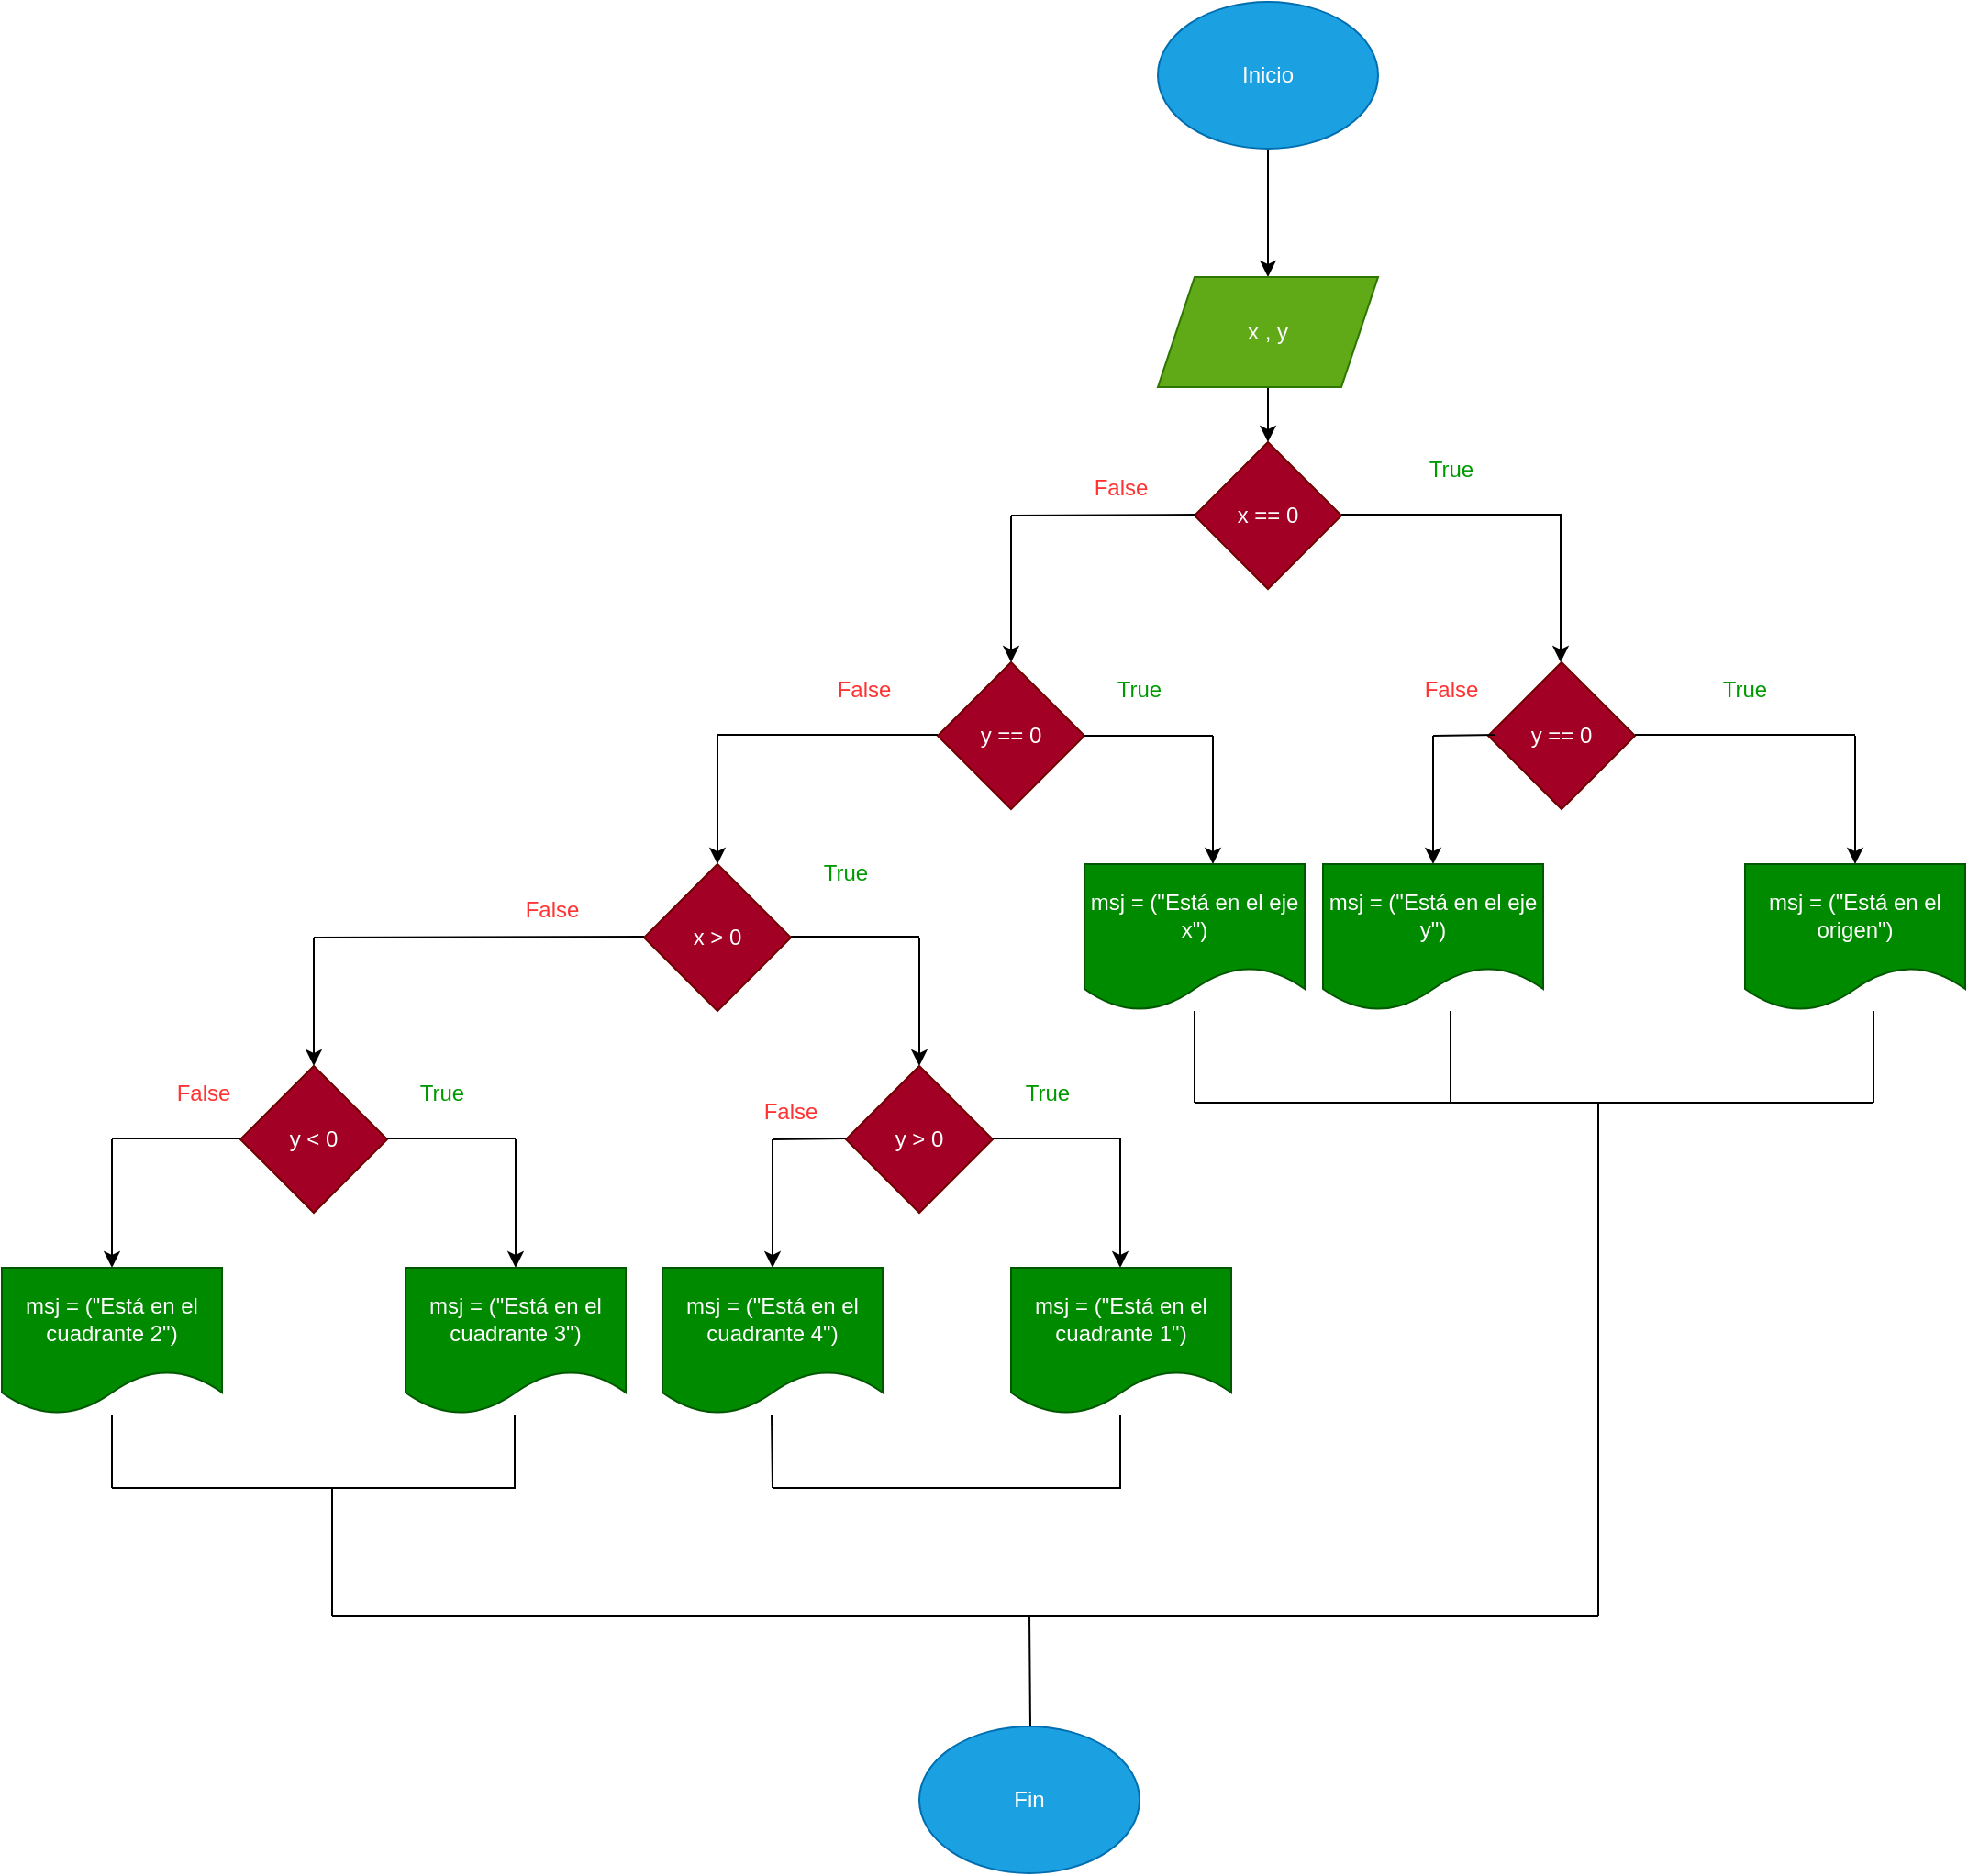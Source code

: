 <mxfile>
    <diagram id="E7PicEdR6d_qwq4qew2x" name="Página-1">
        <mxGraphModel dx="1762" dy="1566" grid="1" gridSize="10" guides="1" tooltips="1" connect="1" arrows="1" fold="1" page="1" pageScale="1" pageWidth="827" pageHeight="1169" math="0" shadow="0">
            <root>
                <mxCell id="0"/>
                <mxCell id="1" parent="0"/>
                <mxCell id="4" value="" style="edgeStyle=none;html=1;" parent="1" source="2" target="3" edge="1">
                    <mxGeometry relative="1" as="geometry"/>
                </mxCell>
                <mxCell id="2" value="Inicio" style="ellipse;whiteSpace=wrap;html=1;fillColor=#1ba1e2;fontColor=#ffffff;strokeColor=#006EAF;" parent="1" vertex="1">
                    <mxGeometry x="290" y="-40" width="120" height="80" as="geometry"/>
                </mxCell>
                <mxCell id="6" value="" style="edgeStyle=none;html=1;" parent="1" source="3" target="5" edge="1">
                    <mxGeometry relative="1" as="geometry"/>
                </mxCell>
                <mxCell id="3" value="x , y" style="shape=parallelogram;perimeter=parallelogramPerimeter;whiteSpace=wrap;html=1;fixedSize=1;fillColor=#60a917;fontColor=#ffffff;strokeColor=#2D7600;" parent="1" vertex="1">
                    <mxGeometry x="290" y="110" width="120" height="60" as="geometry"/>
                </mxCell>
                <mxCell id="5" value="x == 0" style="rhombus;whiteSpace=wrap;html=1;fillColor=#a20025;fontColor=#ffffff;strokeColor=#6F0000;" parent="1" vertex="1">
                    <mxGeometry x="310" y="200" width="80" height="80" as="geometry"/>
                </mxCell>
                <mxCell id="8" value="" style="endArrow=none;html=1;" parent="1" edge="1">
                    <mxGeometry width="50" height="50" relative="1" as="geometry">
                        <mxPoint x="390" y="239.5" as="sourcePoint"/>
                        <mxPoint x="510" y="239.5" as="targetPoint"/>
                    </mxGeometry>
                </mxCell>
                <mxCell id="9" value="" style="endArrow=classic;html=1;" parent="1" edge="1">
                    <mxGeometry width="50" height="50" relative="1" as="geometry">
                        <mxPoint x="509.5" y="240" as="sourcePoint"/>
                        <mxPoint x="509.5" y="320" as="targetPoint"/>
                    </mxGeometry>
                </mxCell>
                <mxCell id="11" value="True" style="text;html=1;strokeColor=none;fillColor=none;align=center;verticalAlign=middle;whiteSpace=wrap;rounded=0;fontColor=#009900;glass=0;" parent="1" vertex="1">
                    <mxGeometry x="420" y="200" width="60" height="30" as="geometry"/>
                </mxCell>
                <mxCell id="14" value="" style="endArrow=none;html=1;" parent="1" edge="1">
                    <mxGeometry width="50" height="50" relative="1" as="geometry">
                        <mxPoint x="210" y="240" as="sourcePoint"/>
                        <mxPoint x="310" y="239.5" as="targetPoint"/>
                    </mxGeometry>
                </mxCell>
                <mxCell id="96" value="y == 0" style="rhombus;whiteSpace=wrap;html=1;fillColor=#a20025;fontColor=#ffffff;strokeColor=#6F0000;" parent="1" vertex="1">
                    <mxGeometry x="470" y="320" width="80" height="80" as="geometry"/>
                </mxCell>
                <mxCell id="97" value="" style="endArrow=none;html=1;" parent="1" edge="1">
                    <mxGeometry width="50" height="50" relative="1" as="geometry">
                        <mxPoint x="550" y="359.5" as="sourcePoint"/>
                        <mxPoint x="670" y="359.5" as="targetPoint"/>
                    </mxGeometry>
                </mxCell>
                <mxCell id="98" value="" style="endArrow=classic;html=1;" parent="1" target="99" edge="1">
                    <mxGeometry width="50" height="50" relative="1" as="geometry">
                        <mxPoint x="670" y="360" as="sourcePoint"/>
                        <mxPoint x="670" y="440" as="targetPoint"/>
                    </mxGeometry>
                </mxCell>
                <mxCell id="99" value="msj = (&quot;Está en el origen&quot;)" style="shape=document;whiteSpace=wrap;html=1;boundedLbl=1;fillColor=#008a00;fontColor=#ffffff;strokeColor=#005700;" parent="1" vertex="1">
                    <mxGeometry x="610" y="430" width="120" height="80" as="geometry"/>
                </mxCell>
                <mxCell id="100" value="" style="endArrow=none;html=1;" parent="1" edge="1">
                    <mxGeometry width="50" height="50" relative="1" as="geometry">
                        <mxPoint x="440" y="360" as="sourcePoint"/>
                        <mxPoint x="474" y="359.5" as="targetPoint"/>
                    </mxGeometry>
                </mxCell>
                <mxCell id="101" value="" style="endArrow=classic;html=1;" parent="1" edge="1">
                    <mxGeometry width="50" height="50" relative="1" as="geometry">
                        <mxPoint x="440" y="360" as="sourcePoint"/>
                        <mxPoint x="440" y="430" as="targetPoint"/>
                    </mxGeometry>
                </mxCell>
                <mxCell id="102" value="msj = (&quot;Está en el eje y&quot;)" style="shape=document;whiteSpace=wrap;html=1;boundedLbl=1;fillColor=#008a00;fontColor=#ffffff;strokeColor=#005700;" parent="1" vertex="1">
                    <mxGeometry x="380" y="430" width="120" height="80" as="geometry"/>
                </mxCell>
                <mxCell id="103" value="y == 0" style="rhombus;whiteSpace=wrap;html=1;fillColor=#a20025;fontColor=#ffffff;strokeColor=#6F0000;" parent="1" vertex="1">
                    <mxGeometry x="170" y="320" width="80" height="80" as="geometry"/>
                </mxCell>
                <mxCell id="104" value="" style="endArrow=classic;html=1;" parent="1" edge="1">
                    <mxGeometry width="50" height="50" relative="1" as="geometry">
                        <mxPoint x="210" y="240" as="sourcePoint"/>
                        <mxPoint x="210" y="320" as="targetPoint"/>
                    </mxGeometry>
                </mxCell>
                <mxCell id="105" value="" style="endArrow=none;html=1;" parent="1" edge="1">
                    <mxGeometry width="50" height="50" relative="1" as="geometry">
                        <mxPoint x="250" y="360" as="sourcePoint"/>
                        <mxPoint x="320" y="360" as="targetPoint"/>
                    </mxGeometry>
                </mxCell>
                <mxCell id="106" value="" style="endArrow=classic;html=1;" parent="1" edge="1">
                    <mxGeometry width="50" height="50" relative="1" as="geometry">
                        <mxPoint x="320" y="360" as="sourcePoint"/>
                        <mxPoint x="320" y="430" as="targetPoint"/>
                        <Array as="points">
                            <mxPoint x="320" y="400"/>
                            <mxPoint x="320" y="410"/>
                        </Array>
                    </mxGeometry>
                </mxCell>
                <mxCell id="107" value="msj = (&quot;Está en el eje x&quot;)" style="shape=document;whiteSpace=wrap;html=1;boundedLbl=1;fillColor=#008a00;fontColor=#ffffff;strokeColor=#005700;" parent="1" vertex="1">
                    <mxGeometry x="250" y="430" width="120" height="80" as="geometry"/>
                </mxCell>
                <mxCell id="109" value="" style="endArrow=none;html=1;" parent="1" edge="1">
                    <mxGeometry width="50" height="50" relative="1" as="geometry">
                        <mxPoint x="50" y="359.5" as="sourcePoint"/>
                        <mxPoint x="170" y="359.5" as="targetPoint"/>
                    </mxGeometry>
                </mxCell>
                <mxCell id="110" value="" style="endArrow=classic;html=1;" parent="1" edge="1">
                    <mxGeometry width="50" height="50" relative="1" as="geometry">
                        <mxPoint x="50" y="360" as="sourcePoint"/>
                        <mxPoint x="50" y="430" as="targetPoint"/>
                        <Array as="points">
                            <mxPoint x="50" y="400"/>
                            <mxPoint x="50" y="410"/>
                        </Array>
                    </mxGeometry>
                </mxCell>
                <mxCell id="111" value="x &amp;gt; 0" style="rhombus;whiteSpace=wrap;html=1;fillColor=#a20025;fontColor=#ffffff;strokeColor=#6F0000;" parent="1" vertex="1">
                    <mxGeometry x="10" y="430" width="80" height="80" as="geometry"/>
                </mxCell>
                <mxCell id="112" value="" style="endArrow=none;html=1;" parent="1" edge="1">
                    <mxGeometry width="50" height="50" relative="1" as="geometry">
                        <mxPoint x="90" y="469.5" as="sourcePoint"/>
                        <mxPoint x="160" y="469.5" as="targetPoint"/>
                    </mxGeometry>
                </mxCell>
                <mxCell id="113" value="" style="endArrow=classic;html=1;" parent="1" edge="1">
                    <mxGeometry width="50" height="50" relative="1" as="geometry">
                        <mxPoint x="160" y="470" as="sourcePoint"/>
                        <mxPoint x="160" y="540" as="targetPoint"/>
                        <Array as="points"/>
                    </mxGeometry>
                </mxCell>
                <mxCell id="115" value="y &amp;gt; 0" style="rhombus;whiteSpace=wrap;html=1;fillColor=#a20025;fontColor=#ffffff;strokeColor=#6F0000;" parent="1" vertex="1">
                    <mxGeometry x="120" y="540" width="80" height="80" as="geometry"/>
                </mxCell>
                <mxCell id="117" value="" style="endArrow=classic;html=1;" parent="1" edge="1">
                    <mxGeometry width="50" height="50" relative="1" as="geometry">
                        <mxPoint x="269.5" y="580" as="sourcePoint"/>
                        <mxPoint x="269.5" y="650" as="targetPoint"/>
                        <Array as="points"/>
                    </mxGeometry>
                </mxCell>
                <mxCell id="118" value="msj = (&quot;Está en el cuadrante 1&quot;)" style="shape=document;whiteSpace=wrap;html=1;boundedLbl=1;fillColor=#008a00;fontColor=#ffffff;strokeColor=#005700;" parent="1" vertex="1">
                    <mxGeometry x="210" y="650" width="120" height="80" as="geometry"/>
                </mxCell>
                <mxCell id="119" value="" style="endArrow=none;html=1;" parent="1" edge="1">
                    <mxGeometry width="50" height="50" relative="1" as="geometry">
                        <mxPoint x="200" y="579.5" as="sourcePoint"/>
                        <mxPoint x="270" y="579.5" as="targetPoint"/>
                    </mxGeometry>
                </mxCell>
                <mxCell id="120" value="" style="endArrow=none;html=1;" parent="1" edge="1">
                    <mxGeometry width="50" height="50" relative="1" as="geometry">
                        <mxPoint x="80" y="580" as="sourcePoint"/>
                        <mxPoint x="120" y="579.5" as="targetPoint"/>
                    </mxGeometry>
                </mxCell>
                <mxCell id="123" value="" style="endArrow=classic;html=1;" parent="1" edge="1">
                    <mxGeometry width="50" height="50" relative="1" as="geometry">
                        <mxPoint x="80" y="580" as="sourcePoint"/>
                        <mxPoint x="80" y="650" as="targetPoint"/>
                        <Array as="points"/>
                    </mxGeometry>
                </mxCell>
                <mxCell id="124" value="msj = (&quot;Está en el cuadrante 4&quot;)" style="shape=document;whiteSpace=wrap;html=1;boundedLbl=1;fillColor=#008a00;fontColor=#ffffff;strokeColor=#005700;" parent="1" vertex="1">
                    <mxGeometry x="20" y="650" width="120" height="80" as="geometry"/>
                </mxCell>
                <mxCell id="125" value="" style="endArrow=none;html=1;" parent="1" edge="1">
                    <mxGeometry width="50" height="50" relative="1" as="geometry">
                        <mxPoint x="-170" y="470" as="sourcePoint"/>
                        <mxPoint x="10" y="469.5" as="targetPoint"/>
                    </mxGeometry>
                </mxCell>
                <mxCell id="126" value="" style="endArrow=classic;html=1;" parent="1" edge="1">
                    <mxGeometry width="50" height="50" relative="1" as="geometry">
                        <mxPoint x="-170" y="470" as="sourcePoint"/>
                        <mxPoint x="-170" y="540" as="targetPoint"/>
                        <Array as="points"/>
                    </mxGeometry>
                </mxCell>
                <mxCell id="127" value="y &amp;lt; 0" style="rhombus;whiteSpace=wrap;html=1;fillColor=#a20025;fontColor=#ffffff;strokeColor=#6F0000;" parent="1" vertex="1">
                    <mxGeometry x="-210" y="540" width="80" height="80" as="geometry"/>
                </mxCell>
                <mxCell id="129" value="" style="endArrow=none;html=1;" parent="1" edge="1">
                    <mxGeometry width="50" height="50" relative="1" as="geometry">
                        <mxPoint x="-130" y="579.5" as="sourcePoint"/>
                        <mxPoint x="-60" y="579.5" as="targetPoint"/>
                    </mxGeometry>
                </mxCell>
                <mxCell id="130" value="" style="endArrow=classic;html=1;" parent="1" edge="1">
                    <mxGeometry width="50" height="50" relative="1" as="geometry">
                        <mxPoint x="-60" y="580" as="sourcePoint"/>
                        <mxPoint x="-60" y="650" as="targetPoint"/>
                        <Array as="points"/>
                    </mxGeometry>
                </mxCell>
                <mxCell id="132" value="msj = (&quot;Está en el cuadrante 3&quot;)" style="shape=document;whiteSpace=wrap;html=1;boundedLbl=1;fillColor=#008a00;fontColor=#ffffff;strokeColor=#005700;" parent="1" vertex="1">
                    <mxGeometry x="-120" y="650" width="120" height="80" as="geometry"/>
                </mxCell>
                <mxCell id="133" value="" style="endArrow=none;html=1;" parent="1" edge="1">
                    <mxGeometry width="50" height="50" relative="1" as="geometry">
                        <mxPoint x="-280" y="579.5" as="sourcePoint"/>
                        <mxPoint x="-210" y="579.5" as="targetPoint"/>
                    </mxGeometry>
                </mxCell>
                <mxCell id="134" value="" style="endArrow=classic;html=1;" parent="1" edge="1">
                    <mxGeometry width="50" height="50" relative="1" as="geometry">
                        <mxPoint x="-280" y="580" as="sourcePoint"/>
                        <mxPoint x="-280" y="650" as="targetPoint"/>
                        <Array as="points"/>
                    </mxGeometry>
                </mxCell>
                <mxCell id="135" value="msj = (&quot;Está en el cuadrante 2&quot;)" style="shape=document;whiteSpace=wrap;html=1;boundedLbl=1;fillColor=#008a00;fontColor=#ffffff;strokeColor=#005700;" parent="1" vertex="1">
                    <mxGeometry x="-340" y="650" width="120" height="80" as="geometry"/>
                </mxCell>
                <mxCell id="136" value="" style="endArrow=none;html=1;" parent="1" edge="1">
                    <mxGeometry width="50" height="50" relative="1" as="geometry">
                        <mxPoint x="-280" y="730" as="sourcePoint"/>
                        <mxPoint x="-280" y="770" as="targetPoint"/>
                    </mxGeometry>
                </mxCell>
                <mxCell id="137" value="" style="endArrow=none;html=1;" parent="1" edge="1">
                    <mxGeometry width="50" height="50" relative="1" as="geometry">
                        <mxPoint x="-280" y="770" as="sourcePoint"/>
                        <mxPoint x="-60" y="770" as="targetPoint"/>
                    </mxGeometry>
                </mxCell>
                <mxCell id="138" value="" style="endArrow=none;html=1;" parent="1" edge="1">
                    <mxGeometry width="50" height="50" relative="1" as="geometry">
                        <mxPoint x="-60.5" y="730" as="sourcePoint"/>
                        <mxPoint x="-60.5" y="770" as="targetPoint"/>
                    </mxGeometry>
                </mxCell>
                <mxCell id="139" value="" style="endArrow=none;html=1;" parent="1" edge="1">
                    <mxGeometry width="50" height="50" relative="1" as="geometry">
                        <mxPoint x="79.5" y="730" as="sourcePoint"/>
                        <mxPoint x="80" y="770" as="targetPoint"/>
                    </mxGeometry>
                </mxCell>
                <mxCell id="140" value="" style="endArrow=none;html=1;" parent="1" edge="1">
                    <mxGeometry width="50" height="50" relative="1" as="geometry">
                        <mxPoint x="269.5" y="730" as="sourcePoint"/>
                        <mxPoint x="269.5" y="770" as="targetPoint"/>
                    </mxGeometry>
                </mxCell>
                <mxCell id="141" value="" style="endArrow=none;html=1;" parent="1" edge="1">
                    <mxGeometry width="50" height="50" relative="1" as="geometry">
                        <mxPoint x="80" y="770" as="sourcePoint"/>
                        <mxPoint x="270" y="770" as="targetPoint"/>
                    </mxGeometry>
                </mxCell>
                <mxCell id="142" value="" style="endArrow=none;html=1;" parent="1" target="107" edge="1">
                    <mxGeometry width="50" height="50" relative="1" as="geometry">
                        <mxPoint x="310" y="560" as="sourcePoint"/>
                        <mxPoint x="350" y="640" as="targetPoint"/>
                    </mxGeometry>
                </mxCell>
                <mxCell id="143" value="" style="endArrow=none;html=1;" parent="1" edge="1">
                    <mxGeometry width="50" height="50" relative="1" as="geometry">
                        <mxPoint x="310" y="560" as="sourcePoint"/>
                        <mxPoint x="450" y="560" as="targetPoint"/>
                    </mxGeometry>
                </mxCell>
                <mxCell id="144" value="" style="endArrow=none;html=1;" parent="1" edge="1">
                    <mxGeometry width="50" height="50" relative="1" as="geometry">
                        <mxPoint x="449.5" y="560" as="sourcePoint"/>
                        <mxPoint x="449.5" y="510" as="targetPoint"/>
                    </mxGeometry>
                </mxCell>
                <mxCell id="145" value="" style="endArrow=none;html=1;" parent="1" edge="1">
                    <mxGeometry width="50" height="50" relative="1" as="geometry">
                        <mxPoint x="450" y="560" as="sourcePoint"/>
                        <mxPoint x="680" y="560" as="targetPoint"/>
                    </mxGeometry>
                </mxCell>
                <mxCell id="146" value="" style="endArrow=none;html=1;" parent="1" edge="1">
                    <mxGeometry width="50" height="50" relative="1" as="geometry">
                        <mxPoint x="680" y="560" as="sourcePoint"/>
                        <mxPoint x="680" y="510" as="targetPoint"/>
                    </mxGeometry>
                </mxCell>
                <mxCell id="147" value="" style="endArrow=none;html=1;" parent="1" edge="1">
                    <mxGeometry width="50" height="50" relative="1" as="geometry">
                        <mxPoint x="-160" y="840" as="sourcePoint"/>
                        <mxPoint x="-160" y="770" as="targetPoint"/>
                    </mxGeometry>
                </mxCell>
                <mxCell id="148" value="" style="endArrow=none;html=1;" parent="1" edge="1">
                    <mxGeometry width="50" height="50" relative="1" as="geometry">
                        <mxPoint x="530" y="630" as="sourcePoint"/>
                        <mxPoint x="530" y="560" as="targetPoint"/>
                    </mxGeometry>
                </mxCell>
                <mxCell id="149" value="" style="endArrow=none;html=1;" parent="1" edge="1">
                    <mxGeometry width="50" height="50" relative="1" as="geometry">
                        <mxPoint x="530" y="840" as="sourcePoint"/>
                        <mxPoint x="530" y="630" as="targetPoint"/>
                    </mxGeometry>
                </mxCell>
                <mxCell id="151" value="" style="endArrow=none;html=1;" parent="1" edge="1">
                    <mxGeometry width="50" height="50" relative="1" as="geometry">
                        <mxPoint x="-160" y="840" as="sourcePoint"/>
                        <mxPoint x="530" y="840" as="targetPoint"/>
                    </mxGeometry>
                </mxCell>
                <mxCell id="152" value="" style="endArrow=none;html=1;" parent="1" edge="1">
                    <mxGeometry width="50" height="50" relative="1" as="geometry">
                        <mxPoint x="220" y="840" as="sourcePoint"/>
                        <mxPoint x="220.5" y="900" as="targetPoint"/>
                    </mxGeometry>
                </mxCell>
                <mxCell id="153" value="Fin" style="ellipse;whiteSpace=wrap;html=1;fillColor=#1ba1e2;fontColor=#ffffff;strokeColor=#006EAF;" parent="1" vertex="1">
                    <mxGeometry x="160" y="900" width="120" height="80" as="geometry"/>
                </mxCell>
                <mxCell id="154" value="True" style="text;html=1;strokeColor=none;fillColor=none;align=center;verticalAlign=middle;whiteSpace=wrap;rounded=0;fontColor=#009900;glass=0;" parent="1" vertex="1">
                    <mxGeometry x="580" y="320" width="60" height="30" as="geometry"/>
                </mxCell>
                <mxCell id="155" value="True" style="text;html=1;strokeColor=none;fillColor=none;align=center;verticalAlign=middle;whiteSpace=wrap;rounded=0;fontColor=#009900;glass=0;" parent="1" vertex="1">
                    <mxGeometry x="250" y="320" width="60" height="30" as="geometry"/>
                </mxCell>
                <mxCell id="156" value="True" style="text;html=1;strokeColor=none;fillColor=none;align=center;verticalAlign=middle;whiteSpace=wrap;rounded=0;fontColor=#009900;glass=0;" parent="1" vertex="1">
                    <mxGeometry x="90" y="420" width="60" height="30" as="geometry"/>
                </mxCell>
                <mxCell id="157" value="True" style="text;html=1;strokeColor=none;fillColor=none;align=center;verticalAlign=middle;whiteSpace=wrap;rounded=0;fontColor=#009900;glass=0;" parent="1" vertex="1">
                    <mxGeometry x="200" y="540" width="60" height="30" as="geometry"/>
                </mxCell>
                <mxCell id="158" value="True" style="text;html=1;strokeColor=none;fillColor=none;align=center;verticalAlign=middle;whiteSpace=wrap;rounded=0;fontColor=#009900;glass=0;" parent="1" vertex="1">
                    <mxGeometry x="-130" y="540" width="60" height="30" as="geometry"/>
                </mxCell>
                <mxCell id="159" value="False" style="text;html=1;strokeColor=none;fillColor=none;align=center;verticalAlign=middle;whiteSpace=wrap;rounded=0;glass=0;fontColor=#FF3333;" parent="1" vertex="1">
                    <mxGeometry x="-260" y="540" width="60" height="30" as="geometry"/>
                </mxCell>
                <mxCell id="160" value="False" style="text;html=1;strokeColor=none;fillColor=none;align=center;verticalAlign=middle;whiteSpace=wrap;rounded=0;glass=0;fontColor=#FF3333;" parent="1" vertex="1">
                    <mxGeometry x="-70" y="440" width="60" height="30" as="geometry"/>
                </mxCell>
                <mxCell id="161" value="False" style="text;html=1;strokeColor=none;fillColor=none;align=center;verticalAlign=middle;whiteSpace=wrap;rounded=0;glass=0;fontColor=#FF3333;" parent="1" vertex="1">
                    <mxGeometry x="60" y="550" width="60" height="30" as="geometry"/>
                </mxCell>
                <mxCell id="162" value="False" style="text;html=1;strokeColor=none;fillColor=none;align=center;verticalAlign=middle;whiteSpace=wrap;rounded=0;glass=0;fontColor=#FF3333;" parent="1" vertex="1">
                    <mxGeometry x="240" y="210" width="60" height="30" as="geometry"/>
                </mxCell>
                <mxCell id="163" value="False" style="text;html=1;strokeColor=none;fillColor=none;align=center;verticalAlign=middle;whiteSpace=wrap;rounded=0;glass=0;fontColor=#FF3333;" parent="1" vertex="1">
                    <mxGeometry x="420" y="320" width="60" height="30" as="geometry"/>
                </mxCell>
                <mxCell id="164" value="False" style="text;html=1;strokeColor=none;fillColor=none;align=center;verticalAlign=middle;whiteSpace=wrap;rounded=0;glass=0;fontColor=#FF3333;" vertex="1" parent="1">
                    <mxGeometry x="100" y="320" width="60" height="30" as="geometry"/>
                </mxCell>
            </root>
        </mxGraphModel>
    </diagram>
</mxfile>